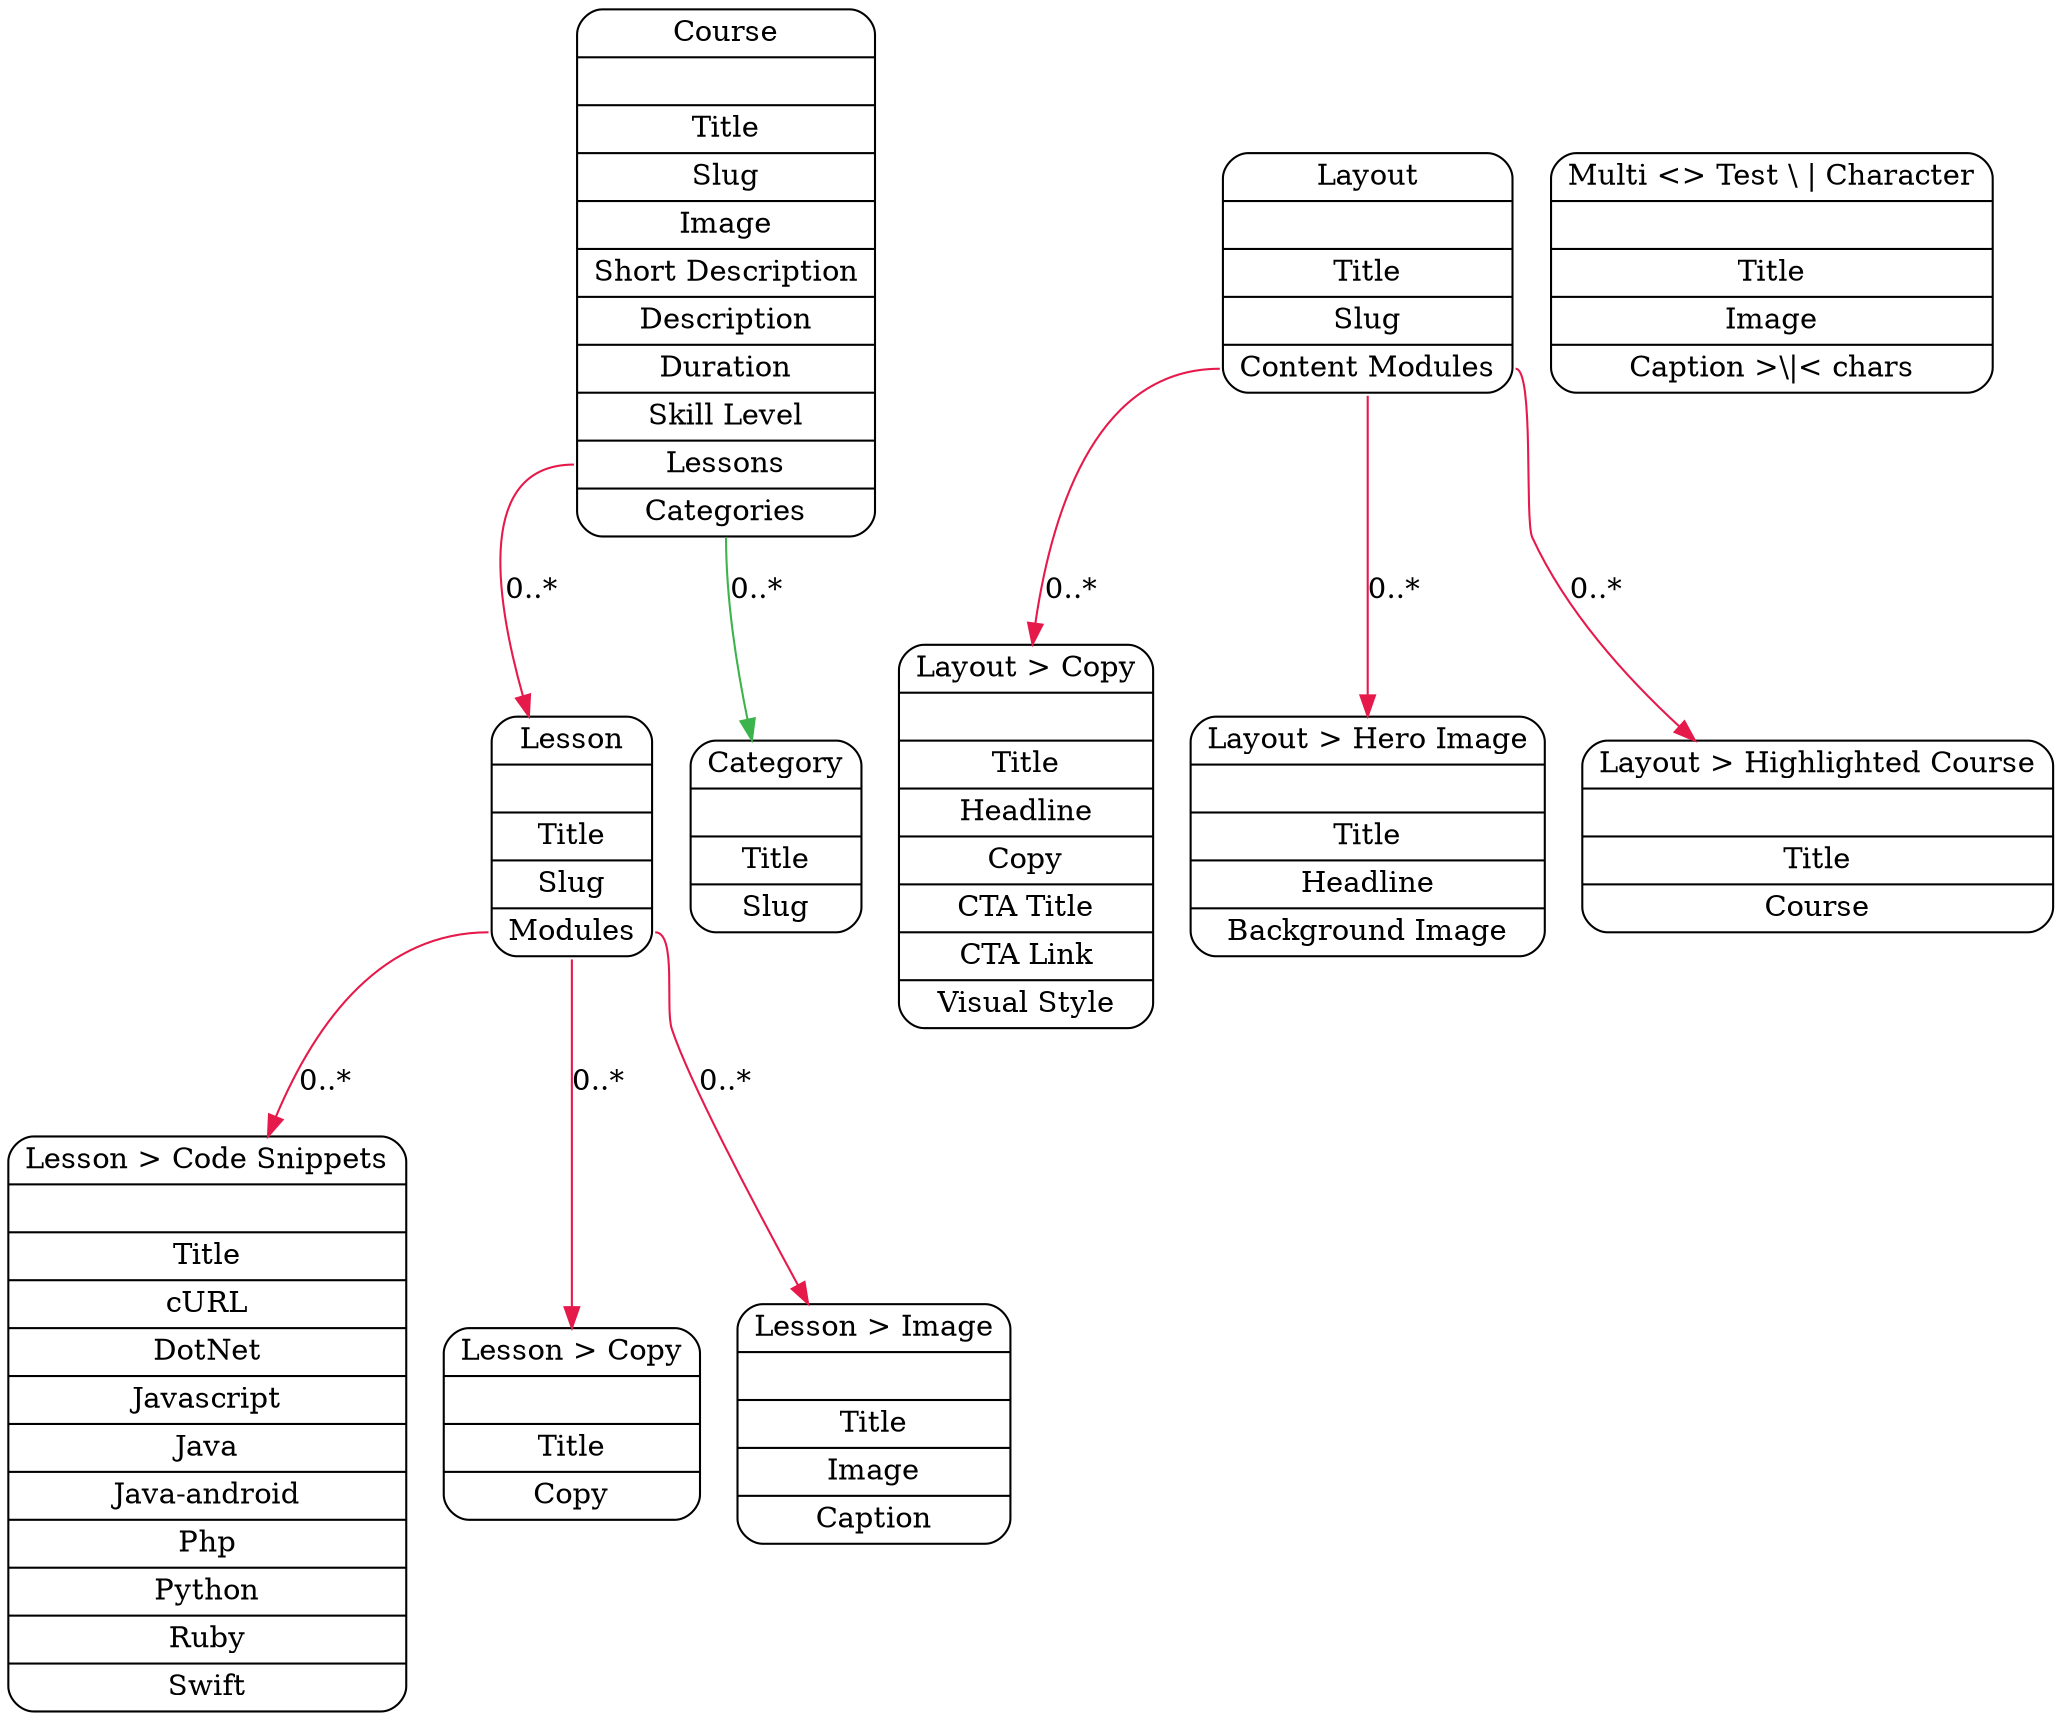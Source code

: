 
digraph obj {
  node[shape=record];

  "course" [label="{Course |          | <title> Title|<slug> Slug|<image> Image|<shortDescription> Short Description|<description> Description|<duration> Duration|<skillLevel> Skill Level|<lessons> Lessons|<categories> Categories}" shape=Mrecord];
  "layoutCopy" [label="{Layout \> Copy |          | <title> Title|<headline> Headline|<copy> Copy|<ctaTitle> CTA Title|<ctaLink> CTA Link|<visualStyle> Visual Style}" shape=Mrecord];
  "layoutHeroImage" [label="{Layout \> Hero Image |          | <title> Title|<headline> Headline|<backgroundImage> Background Image}" shape=Mrecord];
  "lesson" [label="{Lesson |          | <title> Title|<slug> Slug|<modules> Modules}" shape=Mrecord];
  "category" [label="{Category |          | <title> Title|<slug> Slug}" shape=Mrecord];
  "lessonCodeSnippets" [label="{Lesson \> Code Snippets |          | <title> Title|<curl> cURL|<dotNet> DotNet|<javascript> Javascript|<java> Java|<javaAndroid> Java-android|<php> Php|<python> Python|<ruby> Ruby|<swift> Swift}" shape=Mrecord];
  "layoutHighlightedCourse" [label="{Layout \> Highlighted Course |          | <title> Title|<course> Course}" shape=Mrecord];
  "lessonCopy" [label="{Lesson \> Copy |          | <title> Title|<copy> Copy}" shape=Mrecord];
  "layout" [label="{Layout |          | <title> Title|<slug> Slug|<contentModules> Content Modules}" shape=Mrecord];
  "lessonImage" [label="{Lesson \> Image |          | <title> Title|<image> Image|<caption> Caption}" shape=Mrecord];
  "multiTestCharacters" [label="{Multi \<\> Test \\ \| Character |          | <title> Title|<image> Image|<caption> Caption \>\\\|\< chars}" shape=Mrecord];

  edge [color="#e6194B"];
  "course":"lessons" -> "lesson" [dir=forward,label="0..*"];
  edge [color="#3cb44b"];
  "course":"categories" -> "category" [dir=forward,label="0..*"];
  edge [color="#e6194B"];
  "lesson":"modules" -> "lessonCodeSnippets" [dir=forward,label="0..*"];
  edge [color="#e6194B"];
  "lesson":"modules" -> "lessonCopy" [dir=forward,label="0..*"];
  edge [color="#e6194B"];
  "lesson":"modules" -> "lessonImage" [dir=forward,label="0..*"];
  edge [color="#e6194B"];
  "layout":"contentModules" -> "layoutCopy" [dir=forward,label="0..*"];
  edge [color="#e6194B"];
  "layout":"contentModules" -> "layoutHeroImage" [dir=forward,label="0..*"];
  edge [color="#e6194B"];
  "layout":"contentModules" -> "layoutHighlightedCourse" [dir=forward,label="0..*"];
}
